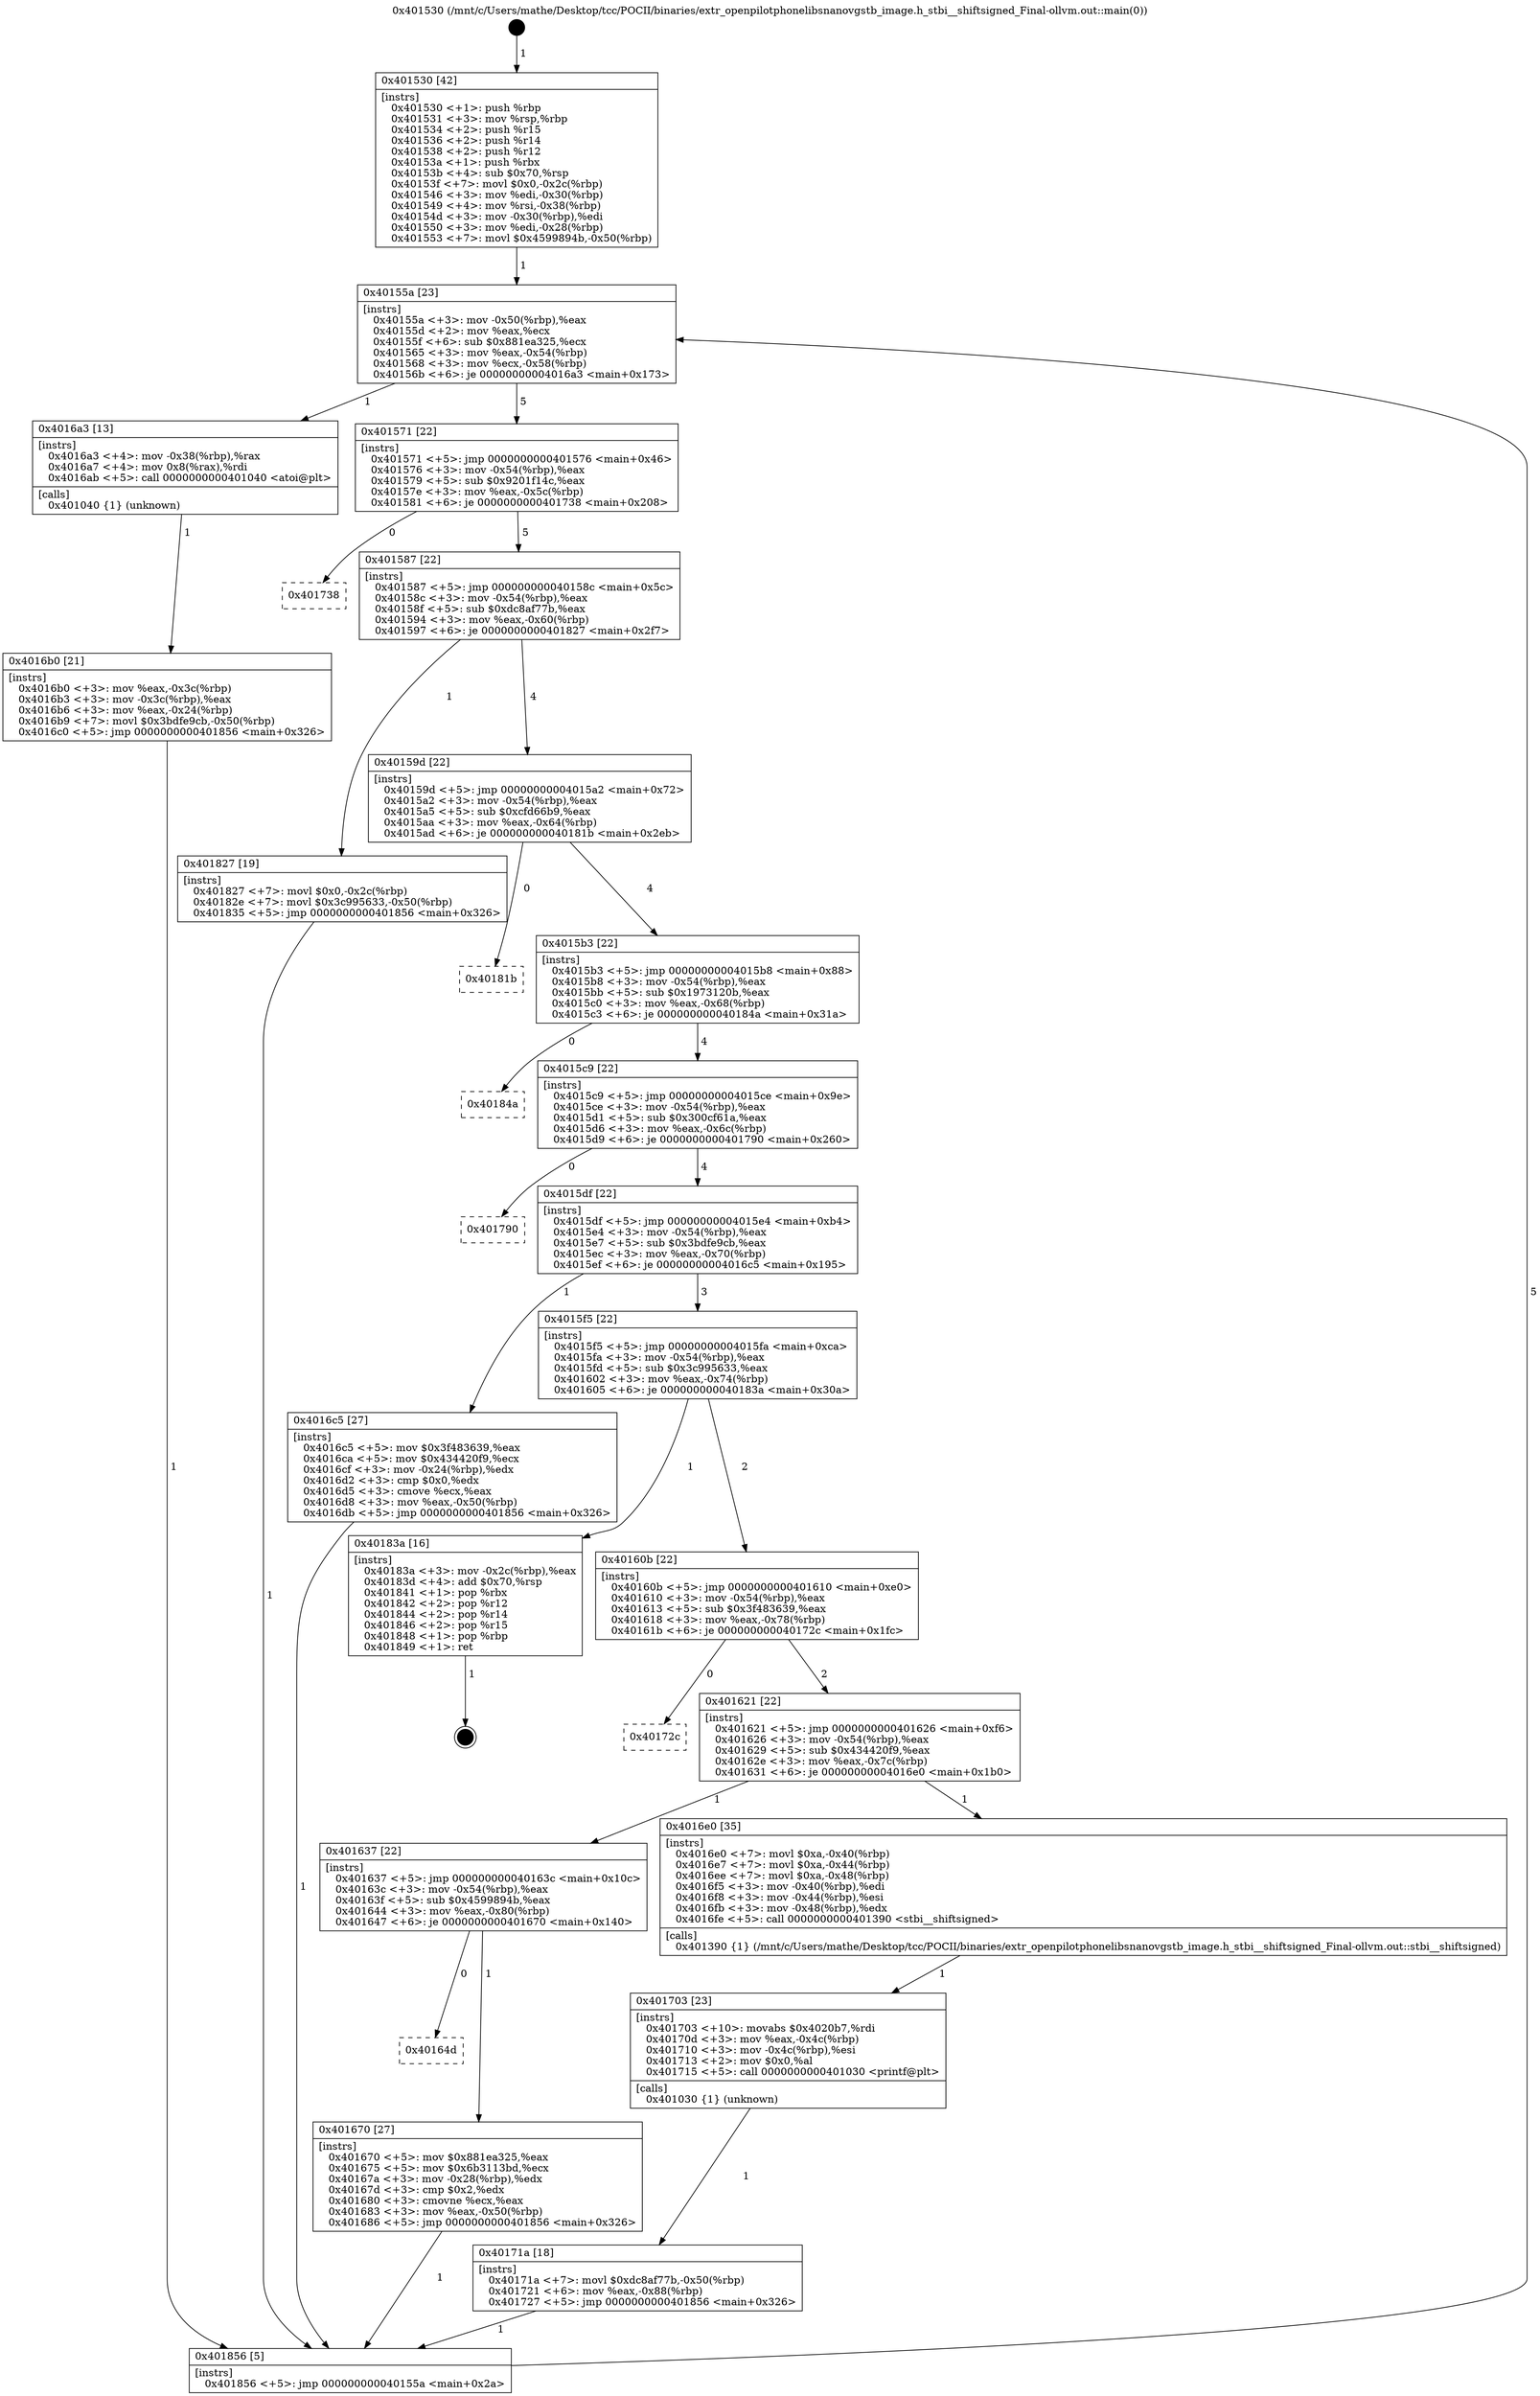 digraph "0x401530" {
  label = "0x401530 (/mnt/c/Users/mathe/Desktop/tcc/POCII/binaries/extr_openpilotphonelibsnanovgstb_image.h_stbi__shiftsigned_Final-ollvm.out::main(0))"
  labelloc = "t"
  node[shape=record]

  Entry [label="",width=0.3,height=0.3,shape=circle,fillcolor=black,style=filled]
  "0x40155a" [label="{
     0x40155a [23]\l
     | [instrs]\l
     &nbsp;&nbsp;0x40155a \<+3\>: mov -0x50(%rbp),%eax\l
     &nbsp;&nbsp;0x40155d \<+2\>: mov %eax,%ecx\l
     &nbsp;&nbsp;0x40155f \<+6\>: sub $0x881ea325,%ecx\l
     &nbsp;&nbsp;0x401565 \<+3\>: mov %eax,-0x54(%rbp)\l
     &nbsp;&nbsp;0x401568 \<+3\>: mov %ecx,-0x58(%rbp)\l
     &nbsp;&nbsp;0x40156b \<+6\>: je 00000000004016a3 \<main+0x173\>\l
  }"]
  "0x4016a3" [label="{
     0x4016a3 [13]\l
     | [instrs]\l
     &nbsp;&nbsp;0x4016a3 \<+4\>: mov -0x38(%rbp),%rax\l
     &nbsp;&nbsp;0x4016a7 \<+4\>: mov 0x8(%rax),%rdi\l
     &nbsp;&nbsp;0x4016ab \<+5\>: call 0000000000401040 \<atoi@plt\>\l
     | [calls]\l
     &nbsp;&nbsp;0x401040 \{1\} (unknown)\l
  }"]
  "0x401571" [label="{
     0x401571 [22]\l
     | [instrs]\l
     &nbsp;&nbsp;0x401571 \<+5\>: jmp 0000000000401576 \<main+0x46\>\l
     &nbsp;&nbsp;0x401576 \<+3\>: mov -0x54(%rbp),%eax\l
     &nbsp;&nbsp;0x401579 \<+5\>: sub $0x9201f14c,%eax\l
     &nbsp;&nbsp;0x40157e \<+3\>: mov %eax,-0x5c(%rbp)\l
     &nbsp;&nbsp;0x401581 \<+6\>: je 0000000000401738 \<main+0x208\>\l
  }"]
  Exit [label="",width=0.3,height=0.3,shape=circle,fillcolor=black,style=filled,peripheries=2]
  "0x401738" [label="{
     0x401738\l
  }", style=dashed]
  "0x401587" [label="{
     0x401587 [22]\l
     | [instrs]\l
     &nbsp;&nbsp;0x401587 \<+5\>: jmp 000000000040158c \<main+0x5c\>\l
     &nbsp;&nbsp;0x40158c \<+3\>: mov -0x54(%rbp),%eax\l
     &nbsp;&nbsp;0x40158f \<+5\>: sub $0xdc8af77b,%eax\l
     &nbsp;&nbsp;0x401594 \<+3\>: mov %eax,-0x60(%rbp)\l
     &nbsp;&nbsp;0x401597 \<+6\>: je 0000000000401827 \<main+0x2f7\>\l
  }"]
  "0x40171a" [label="{
     0x40171a [18]\l
     | [instrs]\l
     &nbsp;&nbsp;0x40171a \<+7\>: movl $0xdc8af77b,-0x50(%rbp)\l
     &nbsp;&nbsp;0x401721 \<+6\>: mov %eax,-0x88(%rbp)\l
     &nbsp;&nbsp;0x401727 \<+5\>: jmp 0000000000401856 \<main+0x326\>\l
  }"]
  "0x401827" [label="{
     0x401827 [19]\l
     | [instrs]\l
     &nbsp;&nbsp;0x401827 \<+7\>: movl $0x0,-0x2c(%rbp)\l
     &nbsp;&nbsp;0x40182e \<+7\>: movl $0x3c995633,-0x50(%rbp)\l
     &nbsp;&nbsp;0x401835 \<+5\>: jmp 0000000000401856 \<main+0x326\>\l
  }"]
  "0x40159d" [label="{
     0x40159d [22]\l
     | [instrs]\l
     &nbsp;&nbsp;0x40159d \<+5\>: jmp 00000000004015a2 \<main+0x72\>\l
     &nbsp;&nbsp;0x4015a2 \<+3\>: mov -0x54(%rbp),%eax\l
     &nbsp;&nbsp;0x4015a5 \<+5\>: sub $0xcfd66b9,%eax\l
     &nbsp;&nbsp;0x4015aa \<+3\>: mov %eax,-0x64(%rbp)\l
     &nbsp;&nbsp;0x4015ad \<+6\>: je 000000000040181b \<main+0x2eb\>\l
  }"]
  "0x401703" [label="{
     0x401703 [23]\l
     | [instrs]\l
     &nbsp;&nbsp;0x401703 \<+10\>: movabs $0x4020b7,%rdi\l
     &nbsp;&nbsp;0x40170d \<+3\>: mov %eax,-0x4c(%rbp)\l
     &nbsp;&nbsp;0x401710 \<+3\>: mov -0x4c(%rbp),%esi\l
     &nbsp;&nbsp;0x401713 \<+2\>: mov $0x0,%al\l
     &nbsp;&nbsp;0x401715 \<+5\>: call 0000000000401030 \<printf@plt\>\l
     | [calls]\l
     &nbsp;&nbsp;0x401030 \{1\} (unknown)\l
  }"]
  "0x40181b" [label="{
     0x40181b\l
  }", style=dashed]
  "0x4015b3" [label="{
     0x4015b3 [22]\l
     | [instrs]\l
     &nbsp;&nbsp;0x4015b3 \<+5\>: jmp 00000000004015b8 \<main+0x88\>\l
     &nbsp;&nbsp;0x4015b8 \<+3\>: mov -0x54(%rbp),%eax\l
     &nbsp;&nbsp;0x4015bb \<+5\>: sub $0x1973120b,%eax\l
     &nbsp;&nbsp;0x4015c0 \<+3\>: mov %eax,-0x68(%rbp)\l
     &nbsp;&nbsp;0x4015c3 \<+6\>: je 000000000040184a \<main+0x31a\>\l
  }"]
  "0x4016b0" [label="{
     0x4016b0 [21]\l
     | [instrs]\l
     &nbsp;&nbsp;0x4016b0 \<+3\>: mov %eax,-0x3c(%rbp)\l
     &nbsp;&nbsp;0x4016b3 \<+3\>: mov -0x3c(%rbp),%eax\l
     &nbsp;&nbsp;0x4016b6 \<+3\>: mov %eax,-0x24(%rbp)\l
     &nbsp;&nbsp;0x4016b9 \<+7\>: movl $0x3bdfe9cb,-0x50(%rbp)\l
     &nbsp;&nbsp;0x4016c0 \<+5\>: jmp 0000000000401856 \<main+0x326\>\l
  }"]
  "0x40184a" [label="{
     0x40184a\l
  }", style=dashed]
  "0x4015c9" [label="{
     0x4015c9 [22]\l
     | [instrs]\l
     &nbsp;&nbsp;0x4015c9 \<+5\>: jmp 00000000004015ce \<main+0x9e\>\l
     &nbsp;&nbsp;0x4015ce \<+3\>: mov -0x54(%rbp),%eax\l
     &nbsp;&nbsp;0x4015d1 \<+5\>: sub $0x300cf61a,%eax\l
     &nbsp;&nbsp;0x4015d6 \<+3\>: mov %eax,-0x6c(%rbp)\l
     &nbsp;&nbsp;0x4015d9 \<+6\>: je 0000000000401790 \<main+0x260\>\l
  }"]
  "0x401530" [label="{
     0x401530 [42]\l
     | [instrs]\l
     &nbsp;&nbsp;0x401530 \<+1\>: push %rbp\l
     &nbsp;&nbsp;0x401531 \<+3\>: mov %rsp,%rbp\l
     &nbsp;&nbsp;0x401534 \<+2\>: push %r15\l
     &nbsp;&nbsp;0x401536 \<+2\>: push %r14\l
     &nbsp;&nbsp;0x401538 \<+2\>: push %r12\l
     &nbsp;&nbsp;0x40153a \<+1\>: push %rbx\l
     &nbsp;&nbsp;0x40153b \<+4\>: sub $0x70,%rsp\l
     &nbsp;&nbsp;0x40153f \<+7\>: movl $0x0,-0x2c(%rbp)\l
     &nbsp;&nbsp;0x401546 \<+3\>: mov %edi,-0x30(%rbp)\l
     &nbsp;&nbsp;0x401549 \<+4\>: mov %rsi,-0x38(%rbp)\l
     &nbsp;&nbsp;0x40154d \<+3\>: mov -0x30(%rbp),%edi\l
     &nbsp;&nbsp;0x401550 \<+3\>: mov %edi,-0x28(%rbp)\l
     &nbsp;&nbsp;0x401553 \<+7\>: movl $0x4599894b,-0x50(%rbp)\l
  }"]
  "0x401790" [label="{
     0x401790\l
  }", style=dashed]
  "0x4015df" [label="{
     0x4015df [22]\l
     | [instrs]\l
     &nbsp;&nbsp;0x4015df \<+5\>: jmp 00000000004015e4 \<main+0xb4\>\l
     &nbsp;&nbsp;0x4015e4 \<+3\>: mov -0x54(%rbp),%eax\l
     &nbsp;&nbsp;0x4015e7 \<+5\>: sub $0x3bdfe9cb,%eax\l
     &nbsp;&nbsp;0x4015ec \<+3\>: mov %eax,-0x70(%rbp)\l
     &nbsp;&nbsp;0x4015ef \<+6\>: je 00000000004016c5 \<main+0x195\>\l
  }"]
  "0x401856" [label="{
     0x401856 [5]\l
     | [instrs]\l
     &nbsp;&nbsp;0x401856 \<+5\>: jmp 000000000040155a \<main+0x2a\>\l
  }"]
  "0x4016c5" [label="{
     0x4016c5 [27]\l
     | [instrs]\l
     &nbsp;&nbsp;0x4016c5 \<+5\>: mov $0x3f483639,%eax\l
     &nbsp;&nbsp;0x4016ca \<+5\>: mov $0x434420f9,%ecx\l
     &nbsp;&nbsp;0x4016cf \<+3\>: mov -0x24(%rbp),%edx\l
     &nbsp;&nbsp;0x4016d2 \<+3\>: cmp $0x0,%edx\l
     &nbsp;&nbsp;0x4016d5 \<+3\>: cmove %ecx,%eax\l
     &nbsp;&nbsp;0x4016d8 \<+3\>: mov %eax,-0x50(%rbp)\l
     &nbsp;&nbsp;0x4016db \<+5\>: jmp 0000000000401856 \<main+0x326\>\l
  }"]
  "0x4015f5" [label="{
     0x4015f5 [22]\l
     | [instrs]\l
     &nbsp;&nbsp;0x4015f5 \<+5\>: jmp 00000000004015fa \<main+0xca\>\l
     &nbsp;&nbsp;0x4015fa \<+3\>: mov -0x54(%rbp),%eax\l
     &nbsp;&nbsp;0x4015fd \<+5\>: sub $0x3c995633,%eax\l
     &nbsp;&nbsp;0x401602 \<+3\>: mov %eax,-0x74(%rbp)\l
     &nbsp;&nbsp;0x401605 \<+6\>: je 000000000040183a \<main+0x30a\>\l
  }"]
  "0x40164d" [label="{
     0x40164d\l
  }", style=dashed]
  "0x40183a" [label="{
     0x40183a [16]\l
     | [instrs]\l
     &nbsp;&nbsp;0x40183a \<+3\>: mov -0x2c(%rbp),%eax\l
     &nbsp;&nbsp;0x40183d \<+4\>: add $0x70,%rsp\l
     &nbsp;&nbsp;0x401841 \<+1\>: pop %rbx\l
     &nbsp;&nbsp;0x401842 \<+2\>: pop %r12\l
     &nbsp;&nbsp;0x401844 \<+2\>: pop %r14\l
     &nbsp;&nbsp;0x401846 \<+2\>: pop %r15\l
     &nbsp;&nbsp;0x401848 \<+1\>: pop %rbp\l
     &nbsp;&nbsp;0x401849 \<+1\>: ret\l
  }"]
  "0x40160b" [label="{
     0x40160b [22]\l
     | [instrs]\l
     &nbsp;&nbsp;0x40160b \<+5\>: jmp 0000000000401610 \<main+0xe0\>\l
     &nbsp;&nbsp;0x401610 \<+3\>: mov -0x54(%rbp),%eax\l
     &nbsp;&nbsp;0x401613 \<+5\>: sub $0x3f483639,%eax\l
     &nbsp;&nbsp;0x401618 \<+3\>: mov %eax,-0x78(%rbp)\l
     &nbsp;&nbsp;0x40161b \<+6\>: je 000000000040172c \<main+0x1fc\>\l
  }"]
  "0x401670" [label="{
     0x401670 [27]\l
     | [instrs]\l
     &nbsp;&nbsp;0x401670 \<+5\>: mov $0x881ea325,%eax\l
     &nbsp;&nbsp;0x401675 \<+5\>: mov $0x6b3113bd,%ecx\l
     &nbsp;&nbsp;0x40167a \<+3\>: mov -0x28(%rbp),%edx\l
     &nbsp;&nbsp;0x40167d \<+3\>: cmp $0x2,%edx\l
     &nbsp;&nbsp;0x401680 \<+3\>: cmovne %ecx,%eax\l
     &nbsp;&nbsp;0x401683 \<+3\>: mov %eax,-0x50(%rbp)\l
     &nbsp;&nbsp;0x401686 \<+5\>: jmp 0000000000401856 \<main+0x326\>\l
  }"]
  "0x40172c" [label="{
     0x40172c\l
  }", style=dashed]
  "0x401621" [label="{
     0x401621 [22]\l
     | [instrs]\l
     &nbsp;&nbsp;0x401621 \<+5\>: jmp 0000000000401626 \<main+0xf6\>\l
     &nbsp;&nbsp;0x401626 \<+3\>: mov -0x54(%rbp),%eax\l
     &nbsp;&nbsp;0x401629 \<+5\>: sub $0x434420f9,%eax\l
     &nbsp;&nbsp;0x40162e \<+3\>: mov %eax,-0x7c(%rbp)\l
     &nbsp;&nbsp;0x401631 \<+6\>: je 00000000004016e0 \<main+0x1b0\>\l
  }"]
  "0x401637" [label="{
     0x401637 [22]\l
     | [instrs]\l
     &nbsp;&nbsp;0x401637 \<+5\>: jmp 000000000040163c \<main+0x10c\>\l
     &nbsp;&nbsp;0x40163c \<+3\>: mov -0x54(%rbp),%eax\l
     &nbsp;&nbsp;0x40163f \<+5\>: sub $0x4599894b,%eax\l
     &nbsp;&nbsp;0x401644 \<+3\>: mov %eax,-0x80(%rbp)\l
     &nbsp;&nbsp;0x401647 \<+6\>: je 0000000000401670 \<main+0x140\>\l
  }"]
  "0x4016e0" [label="{
     0x4016e0 [35]\l
     | [instrs]\l
     &nbsp;&nbsp;0x4016e0 \<+7\>: movl $0xa,-0x40(%rbp)\l
     &nbsp;&nbsp;0x4016e7 \<+7\>: movl $0xa,-0x44(%rbp)\l
     &nbsp;&nbsp;0x4016ee \<+7\>: movl $0xa,-0x48(%rbp)\l
     &nbsp;&nbsp;0x4016f5 \<+3\>: mov -0x40(%rbp),%edi\l
     &nbsp;&nbsp;0x4016f8 \<+3\>: mov -0x44(%rbp),%esi\l
     &nbsp;&nbsp;0x4016fb \<+3\>: mov -0x48(%rbp),%edx\l
     &nbsp;&nbsp;0x4016fe \<+5\>: call 0000000000401390 \<stbi__shiftsigned\>\l
     | [calls]\l
     &nbsp;&nbsp;0x401390 \{1\} (/mnt/c/Users/mathe/Desktop/tcc/POCII/binaries/extr_openpilotphonelibsnanovgstb_image.h_stbi__shiftsigned_Final-ollvm.out::stbi__shiftsigned)\l
  }"]
  Entry -> "0x401530" [label=" 1"]
  "0x40155a" -> "0x4016a3" [label=" 1"]
  "0x40155a" -> "0x401571" [label=" 5"]
  "0x40183a" -> Exit [label=" 1"]
  "0x401571" -> "0x401738" [label=" 0"]
  "0x401571" -> "0x401587" [label=" 5"]
  "0x401827" -> "0x401856" [label=" 1"]
  "0x401587" -> "0x401827" [label=" 1"]
  "0x401587" -> "0x40159d" [label=" 4"]
  "0x40171a" -> "0x401856" [label=" 1"]
  "0x40159d" -> "0x40181b" [label=" 0"]
  "0x40159d" -> "0x4015b3" [label=" 4"]
  "0x401703" -> "0x40171a" [label=" 1"]
  "0x4015b3" -> "0x40184a" [label=" 0"]
  "0x4015b3" -> "0x4015c9" [label=" 4"]
  "0x4016e0" -> "0x401703" [label=" 1"]
  "0x4015c9" -> "0x401790" [label=" 0"]
  "0x4015c9" -> "0x4015df" [label=" 4"]
  "0x4016c5" -> "0x401856" [label=" 1"]
  "0x4015df" -> "0x4016c5" [label=" 1"]
  "0x4015df" -> "0x4015f5" [label=" 3"]
  "0x4016b0" -> "0x401856" [label=" 1"]
  "0x4015f5" -> "0x40183a" [label=" 1"]
  "0x4015f5" -> "0x40160b" [label=" 2"]
  "0x4016a3" -> "0x4016b0" [label=" 1"]
  "0x40160b" -> "0x40172c" [label=" 0"]
  "0x40160b" -> "0x401621" [label=" 2"]
  "0x401856" -> "0x40155a" [label=" 5"]
  "0x401621" -> "0x4016e0" [label=" 1"]
  "0x401621" -> "0x401637" [label=" 1"]
  "0x401530" -> "0x40155a" [label=" 1"]
  "0x401637" -> "0x401670" [label=" 1"]
  "0x401637" -> "0x40164d" [label=" 0"]
  "0x401670" -> "0x401856" [label=" 1"]
}
